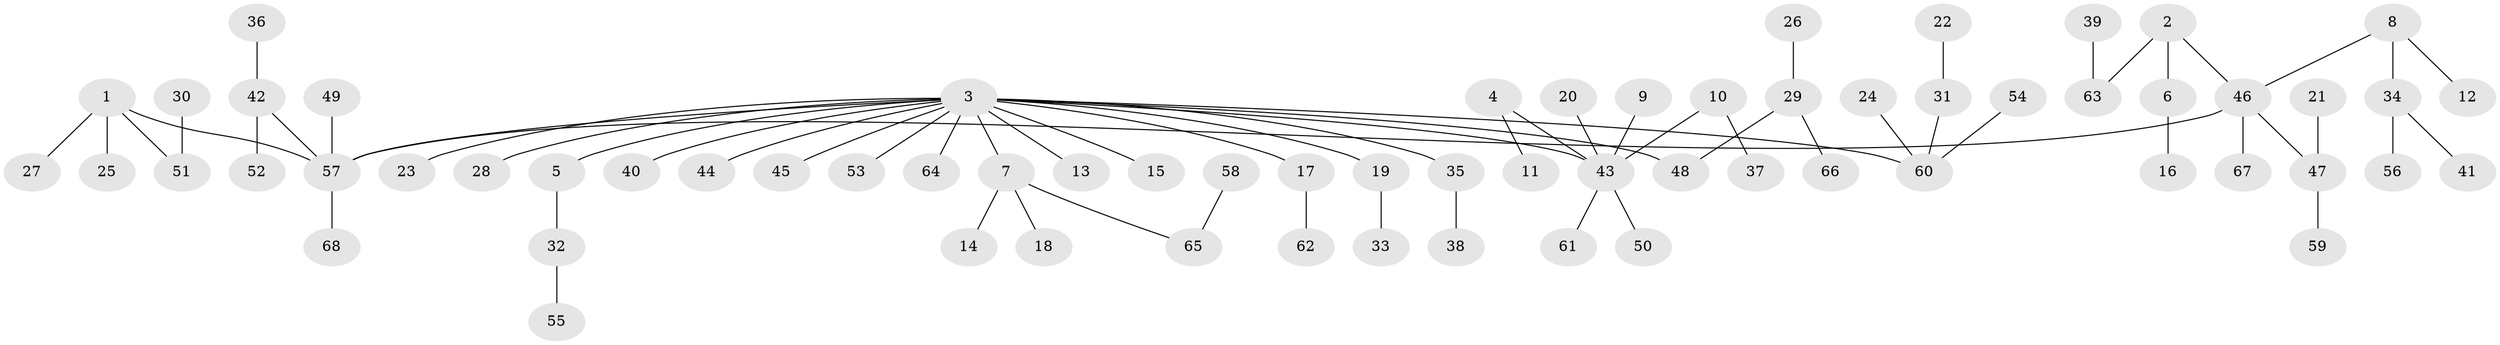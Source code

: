 // original degree distribution, {9: 0.014814814814814815, 7: 0.007407407407407408, 6: 0.007407407407407408, 2: 0.35555555555555557, 3: 0.11851851851851852, 4: 0.037037037037037035, 8: 0.007407407407407408, 5: 0.007407407407407408, 1: 0.4444444444444444}
// Generated by graph-tools (version 1.1) at 2025/26/03/09/25 03:26:30]
// undirected, 68 vertices, 67 edges
graph export_dot {
graph [start="1"]
  node [color=gray90,style=filled];
  1;
  2;
  3;
  4;
  5;
  6;
  7;
  8;
  9;
  10;
  11;
  12;
  13;
  14;
  15;
  16;
  17;
  18;
  19;
  20;
  21;
  22;
  23;
  24;
  25;
  26;
  27;
  28;
  29;
  30;
  31;
  32;
  33;
  34;
  35;
  36;
  37;
  38;
  39;
  40;
  41;
  42;
  43;
  44;
  45;
  46;
  47;
  48;
  49;
  50;
  51;
  52;
  53;
  54;
  55;
  56;
  57;
  58;
  59;
  60;
  61;
  62;
  63;
  64;
  65;
  66;
  67;
  68;
  1 -- 25 [weight=1.0];
  1 -- 27 [weight=1.0];
  1 -- 51 [weight=1.0];
  1 -- 57 [weight=1.0];
  2 -- 6 [weight=1.0];
  2 -- 46 [weight=1.0];
  2 -- 63 [weight=1.0];
  3 -- 5 [weight=1.0];
  3 -- 7 [weight=1.0];
  3 -- 13 [weight=1.0];
  3 -- 15 [weight=1.0];
  3 -- 17 [weight=1.0];
  3 -- 19 [weight=1.0];
  3 -- 23 [weight=1.0];
  3 -- 28 [weight=1.0];
  3 -- 35 [weight=1.0];
  3 -- 40 [weight=1.0];
  3 -- 43 [weight=1.0];
  3 -- 44 [weight=1.0];
  3 -- 45 [weight=1.0];
  3 -- 48 [weight=1.0];
  3 -- 53 [weight=1.0];
  3 -- 57 [weight=1.0];
  3 -- 60 [weight=1.0];
  3 -- 64 [weight=1.0];
  4 -- 11 [weight=1.0];
  4 -- 43 [weight=1.0];
  5 -- 32 [weight=1.0];
  6 -- 16 [weight=1.0];
  7 -- 14 [weight=1.0];
  7 -- 18 [weight=1.0];
  7 -- 65 [weight=1.0];
  8 -- 12 [weight=1.0];
  8 -- 34 [weight=1.0];
  8 -- 46 [weight=1.0];
  9 -- 43 [weight=1.0];
  10 -- 37 [weight=1.0];
  10 -- 43 [weight=1.0];
  17 -- 62 [weight=1.0];
  19 -- 33 [weight=1.0];
  20 -- 43 [weight=1.0];
  21 -- 47 [weight=1.0];
  22 -- 31 [weight=1.0];
  24 -- 60 [weight=1.0];
  26 -- 29 [weight=1.0];
  29 -- 48 [weight=1.0];
  29 -- 66 [weight=1.0];
  30 -- 51 [weight=1.0];
  31 -- 60 [weight=1.0];
  32 -- 55 [weight=1.0];
  34 -- 41 [weight=1.0];
  34 -- 56 [weight=1.0];
  35 -- 38 [weight=1.0];
  36 -- 42 [weight=1.0];
  39 -- 63 [weight=1.0];
  42 -- 52 [weight=1.0];
  42 -- 57 [weight=1.0];
  43 -- 50 [weight=1.0];
  43 -- 61 [weight=1.0];
  46 -- 47 [weight=1.0];
  46 -- 57 [weight=1.0];
  46 -- 67 [weight=1.0];
  47 -- 59 [weight=1.0];
  49 -- 57 [weight=1.0];
  54 -- 60 [weight=1.0];
  57 -- 68 [weight=1.0];
  58 -- 65 [weight=1.0];
}
